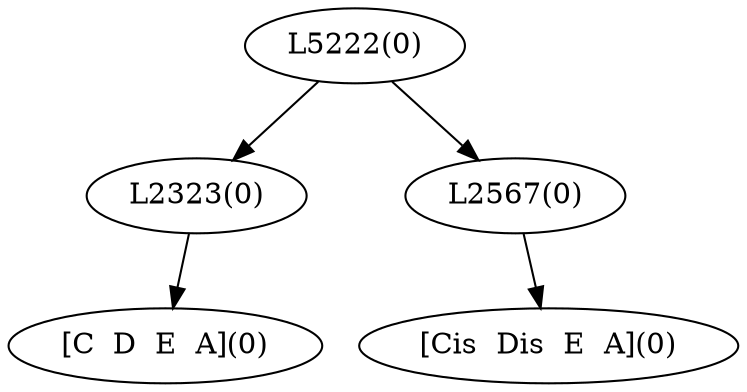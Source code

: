 digraph sample{
"L2323(0)"->"[C  D  E  A](0)"
"L2567(0)"->"[Cis  Dis  E  A](0)"
"L5222(0)"->"L2323(0)"
"L5222(0)"->"L2567(0)"
{rank = min; "L5222(0)"}
{rank = same; "L2323(0)"; "L2567(0)";}
{rank = max; "[C  D  E  A](0)"; "[Cis  Dis  E  A](0)";}
}